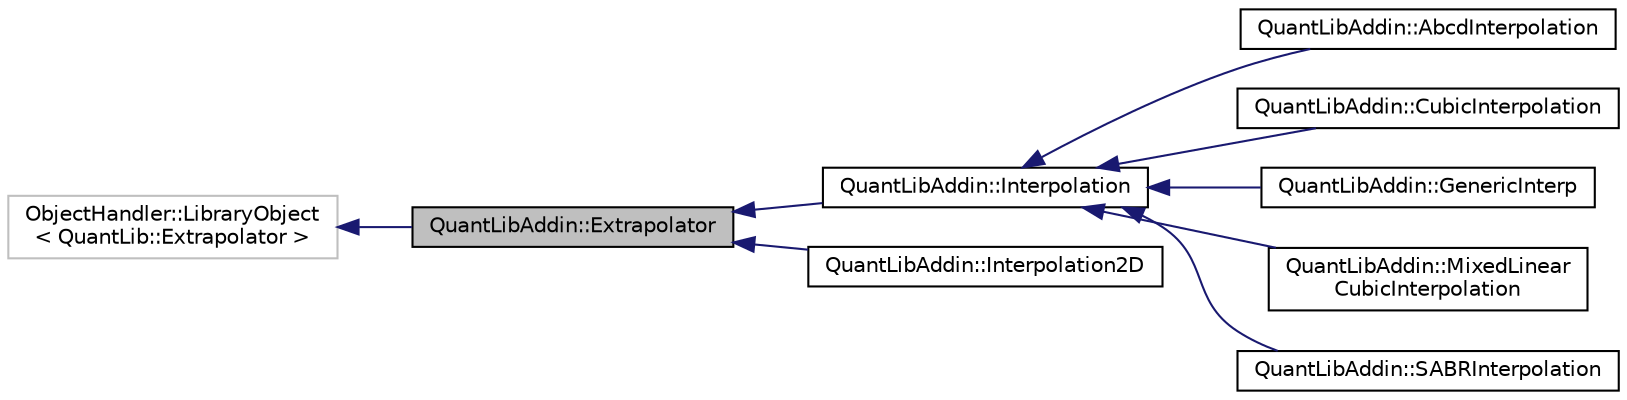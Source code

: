 digraph "QuantLibAddin::Extrapolator"
{
  edge [fontname="Helvetica",fontsize="10",labelfontname="Helvetica",labelfontsize="10"];
  node [fontname="Helvetica",fontsize="10",shape=record];
  rankdir="LR";
  Node0 [label="QuantLibAddin::Extrapolator",height=0.2,width=0.4,color="black", fillcolor="grey75", style="filled", fontcolor="black"];
  Node1 -> Node0 [dir="back",color="midnightblue",fontsize="10",style="solid",fontname="Helvetica"];
  Node1 [label="ObjectHandler::LibraryObject\l\< QuantLib::Extrapolator \>",height=0.2,width=0.4,color="grey75", fillcolor="white", style="filled"];
  Node0 -> Node2 [dir="back",color="midnightblue",fontsize="10",style="solid",fontname="Helvetica"];
  Node2 [label="QuantLibAddin::Interpolation",height=0.2,width=0.4,color="black", fillcolor="white", style="filled",URL="$class_quant_lib_addin_1_1_interpolation.html"];
  Node2 -> Node3 [dir="back",color="midnightblue",fontsize="10",style="solid",fontname="Helvetica"];
  Node3 [label="QuantLibAddin::AbcdInterpolation",height=0.2,width=0.4,color="black", fillcolor="white", style="filled",URL="$class_quant_lib_addin_1_1_abcd_interpolation.html"];
  Node2 -> Node4 [dir="back",color="midnightblue",fontsize="10",style="solid",fontname="Helvetica"];
  Node4 [label="QuantLibAddin::CubicInterpolation",height=0.2,width=0.4,color="black", fillcolor="white", style="filled",URL="$class_quant_lib_addin_1_1_cubic_interpolation.html"];
  Node2 -> Node5 [dir="back",color="midnightblue",fontsize="10",style="solid",fontname="Helvetica"];
  Node5 [label="QuantLibAddin::GenericInterp",height=0.2,width=0.4,color="black", fillcolor="white", style="filled",URL="$class_quant_lib_addin_1_1_generic_interp.html"];
  Node2 -> Node6 [dir="back",color="midnightblue",fontsize="10",style="solid",fontname="Helvetica"];
  Node6 [label="QuantLibAddin::MixedLinear\lCubicInterpolation",height=0.2,width=0.4,color="black", fillcolor="white", style="filled",URL="$class_quant_lib_addin_1_1_mixed_linear_cubic_interpolation.html"];
  Node2 -> Node7 [dir="back",color="midnightblue",fontsize="10",style="solid",fontname="Helvetica"];
  Node7 [label="QuantLibAddin::SABRInterpolation",height=0.2,width=0.4,color="black", fillcolor="white", style="filled",URL="$class_quant_lib_addin_1_1_s_a_b_r_interpolation.html"];
  Node0 -> Node8 [dir="back",color="midnightblue",fontsize="10",style="solid",fontname="Helvetica"];
  Node8 [label="QuantLibAddin::Interpolation2D",height=0.2,width=0.4,color="black", fillcolor="white", style="filled",URL="$class_quant_lib_addin_1_1_interpolation2_d.html"];
}
